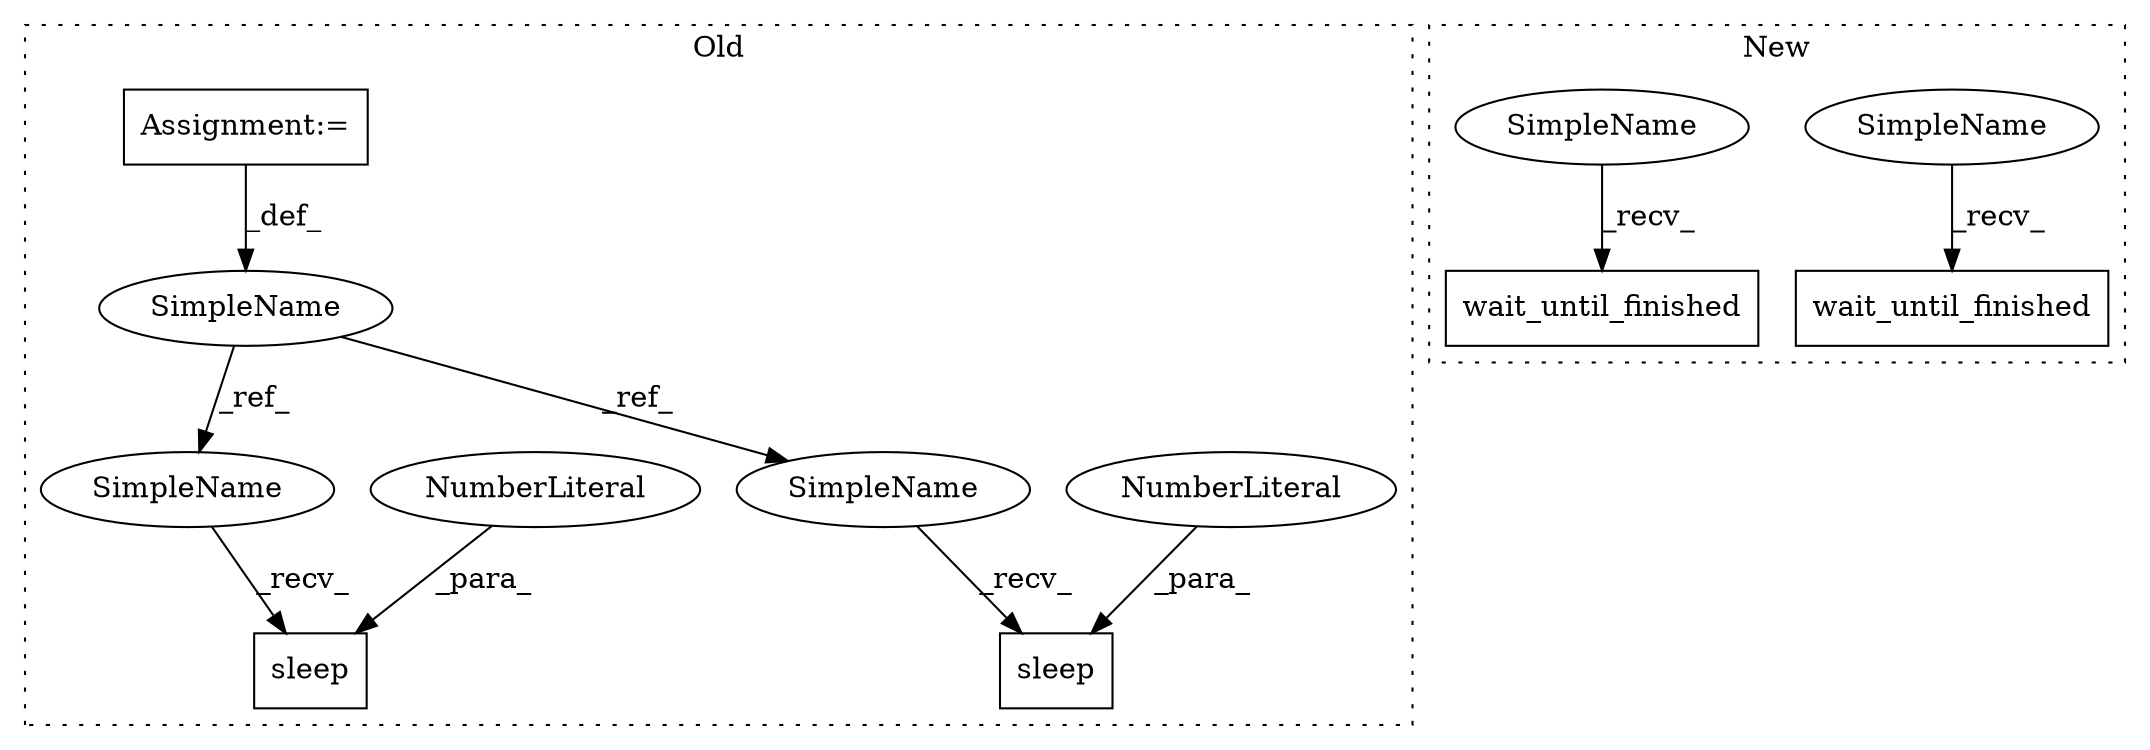 digraph G {
subgraph cluster0 {
1 [label="sleep" a="32" s="4175,4184" l="6,1" shape="box"];
3 [label="NumberLiteral" a="34" s="4181" l="3" shape="ellipse"];
4 [label="Assignment:=" a="7" s="3853" l="4" shape="box"];
5 [label="sleep" a="32" s="4574,4583" l="6,1" shape="box"];
6 [label="NumberLiteral" a="34" s="4580" l="3" shape="ellipse"];
7 [label="SimpleName" a="42" s="3853" l="4" shape="ellipse"];
11 [label="SimpleName" a="42" s="4170" l="4" shape="ellipse"];
12 [label="SimpleName" a="42" s="4569" l="4" shape="ellipse"];
label = "Old";
style="dotted";
}
subgraph cluster1 {
2 [label="wait_until_finished" a="32" s="4531" l="21" shape="box"];
8 [label="wait_until_finished" a="32" s="4842" l="21" shape="box"];
9 [label="SimpleName" a="42" s="4837" l="4" shape="ellipse"];
10 [label="SimpleName" a="42" s="4526" l="4" shape="ellipse"];
label = "New";
style="dotted";
}
3 -> 1 [label="_para_"];
4 -> 7 [label="_def_"];
6 -> 5 [label="_para_"];
7 -> 11 [label="_ref_"];
7 -> 12 [label="_ref_"];
9 -> 8 [label="_recv_"];
10 -> 2 [label="_recv_"];
11 -> 1 [label="_recv_"];
12 -> 5 [label="_recv_"];
}